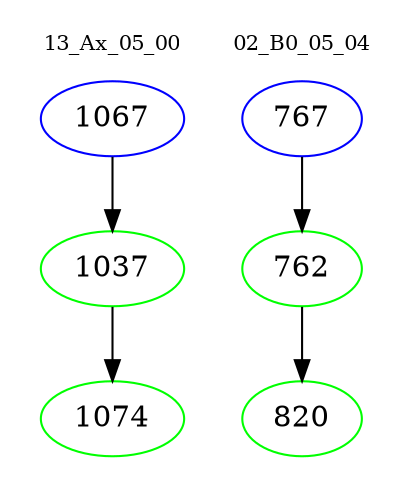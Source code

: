 digraph{
subgraph cluster_0 {
color = white
label = "13_Ax_05_00";
fontsize=10;
T0_1067 [label="1067", color="blue"]
T0_1067 -> T0_1037 [color="black"]
T0_1037 [label="1037", color="green"]
T0_1037 -> T0_1074 [color="black"]
T0_1074 [label="1074", color="green"]
}
subgraph cluster_1 {
color = white
label = "02_B0_05_04";
fontsize=10;
T1_767 [label="767", color="blue"]
T1_767 -> T1_762 [color="black"]
T1_762 [label="762", color="green"]
T1_762 -> T1_820 [color="black"]
T1_820 [label="820", color="green"]
}
}

